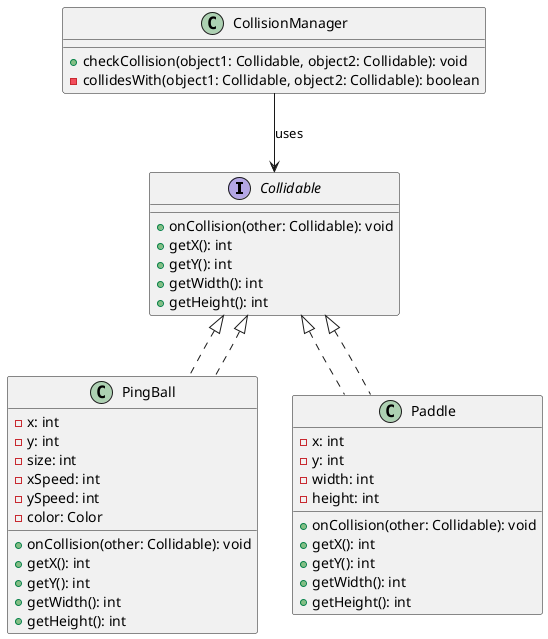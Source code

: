 @startuml
interface Collidable {
    + onCollision(other: Collidable): void
    + getX(): int
    + getY(): int
    + getWidth(): int
    + getHeight(): int
}

class PingBall implements Collidable {
    - x: int
    - y: int
    - size: int
    - xSpeed: int
    - ySpeed: int
    - color: Color
    + onCollision(other: Collidable): void
    + getX(): int
    + getY(): int
    + getWidth(): int
    + getHeight(): int
}

class Paddle implements Collidable {
    - x: int
    - y: int
    - width: int
    - height: int
    + onCollision(other: Collidable): void
    + getX(): int
    + getY(): int
    + getWidth(): int
    + getHeight(): int
}

class CollisionManager {
    + checkCollision(object1: Collidable, object2: Collidable): void
    - collidesWith(object1: Collidable, object2: Collidable): boolean
}

Collidable <|.. PingBall
Collidable <|.. Paddle
CollisionManager --> Collidable : uses
@enduml

